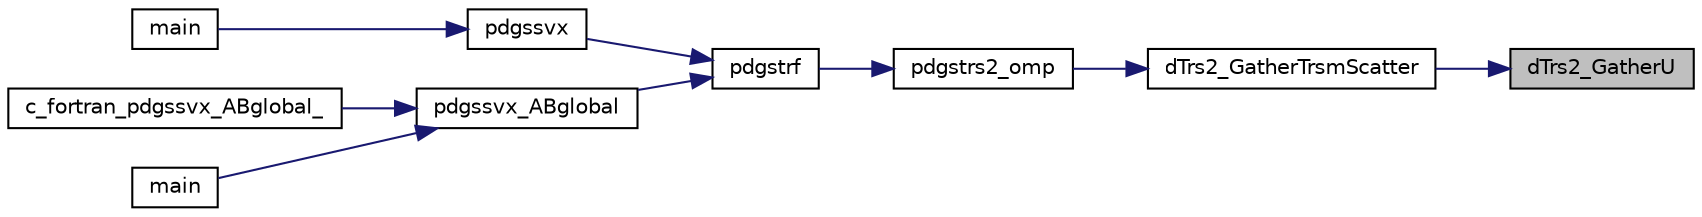digraph "dTrs2_GatherU"
{
 // LATEX_PDF_SIZE
  edge [fontname="Helvetica",fontsize="10",labelfontname="Helvetica",labelfontsize="10"];
  node [fontname="Helvetica",fontsize="10",shape=record];
  rankdir="RL";
  Node1 [label="dTrs2_GatherU",height=0.2,width=0.4,color="black", fillcolor="grey75", style="filled", fontcolor="black",tooltip=" "];
  Node1 -> Node2 [dir="back",color="midnightblue",fontsize="10",style="solid",fontname="Helvetica"];
  Node2 [label="dTrs2_GatherTrsmScatter",height=0.2,width=0.4,color="black", fillcolor="white", style="filled",URL="$pdgstrf2_8c.html#a1ebd192d06462d15aa5a52fb58afd9c8",tooltip=" "];
  Node2 -> Node3 [dir="back",color="midnightblue",fontsize="10",style="solid",fontname="Helvetica"];
  Node3 [label="pdgstrs2_omp",height=0.2,width=0.4,color="black", fillcolor="white", style="filled",URL="$pdgstrf2_8c.html#a9d23bcb122353c86d3a664a61a3e7b98",tooltip=" "];
  Node3 -> Node4 [dir="back",color="midnightblue",fontsize="10",style="solid",fontname="Helvetica"];
  Node4 [label="pdgstrf",height=0.2,width=0.4,color="black", fillcolor="white", style="filled",URL="$pdgstrf_8c.html#afaf54b258fab96e65bdd88e4adf672fb",tooltip=" "];
  Node4 -> Node5 [dir="back",color="midnightblue",fontsize="10",style="solid",fontname="Helvetica"];
  Node5 [label="pdgssvx",height=0.2,width=0.4,color="black", fillcolor="white", style="filled",URL="$pdgssvx_8c.html#a0472365ee4aaa86dee102cc6d7325c15",tooltip=" "];
  Node5 -> Node6 [dir="back",color="midnightblue",fontsize="10",style="solid",fontname="Helvetica"];
  Node6 [label="main",height=0.2,width=0.4,color="black", fillcolor="white", style="filled",URL="$pddrive_8c.html#a0ddf1224851353fc92bfbff6f499fa97",tooltip=" "];
  Node4 -> Node7 [dir="back",color="midnightblue",fontsize="10",style="solid",fontname="Helvetica"];
  Node7 [label="pdgssvx_ABglobal",height=0.2,width=0.4,color="black", fillcolor="white", style="filled",URL="$pdgssvx__ABglobal_8c.html#ad4ebc71e92dc92f94b3e119b254e12c0",tooltip=" "];
  Node7 -> Node8 [dir="back",color="midnightblue",fontsize="10",style="solid",fontname="Helvetica"];
  Node8 [label="c_fortran_pdgssvx_ABglobal_",height=0.2,width=0.4,color="black", fillcolor="white", style="filled",URL="$c__fortran__pdgssvx__ABglobal_8c.html#aa1baf429024a74195e692bc933e1e4e5",tooltip=" "];
  Node7 -> Node9 [dir="back",color="midnightblue",fontsize="10",style="solid",fontname="Helvetica"];
  Node9 [label="main",height=0.2,width=0.4,color="black", fillcolor="white", style="filled",URL="$pddrive1__ABglobal_8c.html#a0ddf1224851353fc92bfbff6f499fa97",tooltip=" "];
}

